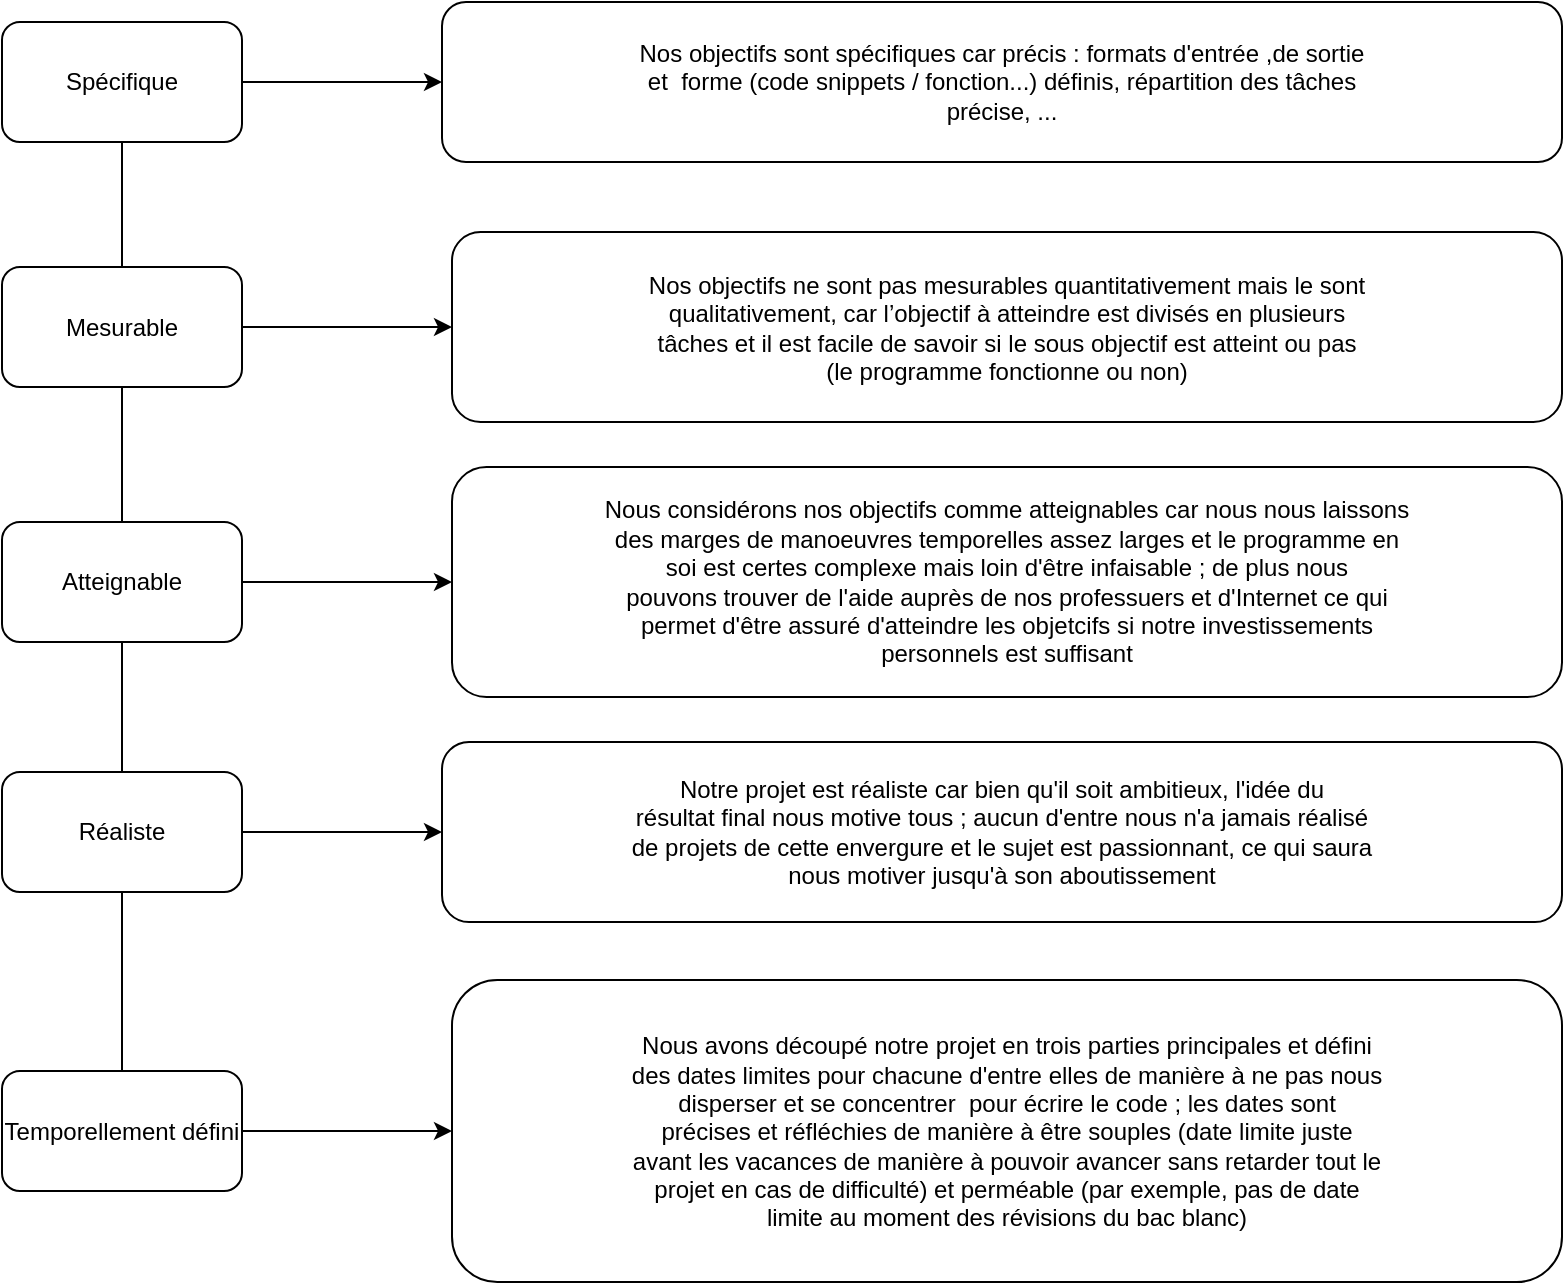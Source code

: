 <mxfile version="12.5.6" type="device"><diagram id="lp2OIh20S_TGRAfZOCU2" name="Page-1"><mxGraphModel dx="1422" dy="808" grid="1" gridSize="10" guides="1" tooltips="1" connect="1" arrows="1" fold="1" page="1" pageScale="1" pageWidth="827" pageHeight="1169" math="0" shadow="0"><root><mxCell id="0"/><mxCell id="1" parent="0"/><mxCell id="ids3oSt1LgpJyqMXsc14-31" style="edgeStyle=orthogonalEdgeStyle;rounded=0;orthogonalLoop=1;jettySize=auto;html=1;entryX=0;entryY=0.5;entryDx=0;entryDy=0;" edge="1" parent="1" source="ids3oSt1LgpJyqMXsc14-1" target="ids3oSt1LgpJyqMXsc14-25"><mxGeometry relative="1" as="geometry"/></mxCell><mxCell id="ids3oSt1LgpJyqMXsc14-1" value="Spécifique" style="rounded=1;whiteSpace=wrap;html=1;" vertex="1" parent="1"><mxGeometry x="20" y="20" width="120" height="60" as="geometry"/></mxCell><mxCell id="ids3oSt1LgpJyqMXsc14-32" style="edgeStyle=orthogonalEdgeStyle;rounded=0;orthogonalLoop=1;jettySize=auto;html=1;entryX=0;entryY=0.5;entryDx=0;entryDy=0;" edge="1" parent="1" source="ids3oSt1LgpJyqMXsc14-2" target="ids3oSt1LgpJyqMXsc14-26"><mxGeometry relative="1" as="geometry"/></mxCell><mxCell id="ids3oSt1LgpJyqMXsc14-2" value="Mesurable" style="rounded=1;whiteSpace=wrap;html=1;" vertex="1" parent="1"><mxGeometry x="20" y="142.5" width="120" height="60" as="geometry"/></mxCell><mxCell id="ids3oSt1LgpJyqMXsc14-33" style="edgeStyle=orthogonalEdgeStyle;rounded=0;orthogonalLoop=1;jettySize=auto;html=1;entryX=0;entryY=0.5;entryDx=0;entryDy=0;" edge="1" parent="1" source="ids3oSt1LgpJyqMXsc14-3" target="ids3oSt1LgpJyqMXsc14-27"><mxGeometry relative="1" as="geometry"/></mxCell><mxCell id="ids3oSt1LgpJyqMXsc14-3" value="Atteignable" style="rounded=1;whiteSpace=wrap;html=1;" vertex="1" parent="1"><mxGeometry x="20" y="270" width="120" height="60" as="geometry"/></mxCell><mxCell id="ids3oSt1LgpJyqMXsc14-35" style="edgeStyle=orthogonalEdgeStyle;rounded=0;orthogonalLoop=1;jettySize=auto;html=1;entryX=0;entryY=0.5;entryDx=0;entryDy=0;" edge="1" parent="1" source="ids3oSt1LgpJyqMXsc14-4" target="ids3oSt1LgpJyqMXsc14-28"><mxGeometry relative="1" as="geometry"/></mxCell><mxCell id="ids3oSt1LgpJyqMXsc14-4" value="Réaliste" style="rounded=1;whiteSpace=wrap;html=1;" vertex="1" parent="1"><mxGeometry x="20" y="395" width="120" height="60" as="geometry"/></mxCell><mxCell id="ids3oSt1LgpJyqMXsc14-36" style="edgeStyle=orthogonalEdgeStyle;rounded=0;orthogonalLoop=1;jettySize=auto;html=1;" edge="1" parent="1" source="ids3oSt1LgpJyqMXsc14-5" target="ids3oSt1LgpJyqMXsc14-30"><mxGeometry relative="1" as="geometry"/></mxCell><mxCell id="ids3oSt1LgpJyqMXsc14-5" value="Temporellement défini" style="rounded=1;whiteSpace=wrap;html=1;" vertex="1" parent="1"><mxGeometry x="20" y="544.5" width="120" height="60" as="geometry"/></mxCell><mxCell id="ids3oSt1LgpJyqMXsc14-10" value="" style="endArrow=none;html=1;exitX=0.5;exitY=0;exitDx=0;exitDy=0;" edge="1" parent="1" source="ids3oSt1LgpJyqMXsc14-2" target="ids3oSt1LgpJyqMXsc14-1"><mxGeometry width="50" height="50" relative="1" as="geometry"><mxPoint x="20" y="710" as="sourcePoint"/><mxPoint x="70" y="660" as="targetPoint"/></mxGeometry></mxCell><mxCell id="ids3oSt1LgpJyqMXsc14-11" value="" style="endArrow=none;html=1;entryX=0.5;entryY=0;entryDx=0;entryDy=0;exitX=0.5;exitY=1;exitDx=0;exitDy=0;" edge="1" parent="1" source="ids3oSt1LgpJyqMXsc14-2" target="ids3oSt1LgpJyqMXsc14-3"><mxGeometry width="50" height="50" relative="1" as="geometry"><mxPoint x="80" y="240" as="sourcePoint"/><mxPoint x="90" y="320" as="targetPoint"/></mxGeometry></mxCell><mxCell id="ids3oSt1LgpJyqMXsc14-12" value="" style="endArrow=none;html=1;exitX=0.5;exitY=0;exitDx=0;exitDy=0;entryX=0.5;entryY=1;entryDx=0;entryDy=0;" edge="1" parent="1" source="ids3oSt1LgpJyqMXsc14-4" target="ids3oSt1LgpJyqMXsc14-3"><mxGeometry width="50" height="50" relative="1" as="geometry"><mxPoint x="100" y="180" as="sourcePoint"/><mxPoint x="100" y="100" as="targetPoint"/></mxGeometry></mxCell><mxCell id="ids3oSt1LgpJyqMXsc14-13" value="" style="endArrow=none;html=1;exitX=0.5;exitY=0;exitDx=0;exitDy=0;" edge="1" parent="1" source="ids3oSt1LgpJyqMXsc14-5" target="ids3oSt1LgpJyqMXsc14-4"><mxGeometry width="50" height="50" relative="1" as="geometry"><mxPoint x="110" y="190" as="sourcePoint"/><mxPoint x="110" y="110" as="targetPoint"/></mxGeometry></mxCell><mxCell id="ids3oSt1LgpJyqMXsc14-25" value="Nos objectifs sont spécifiques car précis : formats d'entrée ,de sortie &lt;br/&gt;et&amp;nbsp; forme (code snippets / fonction...) définis, répartition des tâches &lt;br/&gt;précise, ..." style="rounded=1;whiteSpace=wrap;html=1;" vertex="1" parent="1"><mxGeometry x="240" y="10" width="560" height="80" as="geometry"/></mxCell><mxCell id="ids3oSt1LgpJyqMXsc14-26" value="Nos objectifs ne sont pas mesurables quantitativement mais le sont &lt;br/&gt;qualitativement, car l’objectif à atteindre est divisés en plusieurs &lt;br/&gt;tâches et il est facile de savoir si le sous objectif est atteint ou pas&lt;br/&gt; (le programme fonctionne ou non)" style="rounded=1;whiteSpace=wrap;html=1;" vertex="1" parent="1"><mxGeometry x="245" y="125" width="555" height="95" as="geometry"/></mxCell><mxCell id="ids3oSt1LgpJyqMXsc14-27" value="Nous considérons nos objectifs comme atteignables car nous nous laissons&lt;br/&gt; des marges de manoeuvres temporelles assez larges et le programme en &lt;br/&gt;soi est certes complexe mais loin d'être infaisable ; de plus nous &lt;br/&gt;pouvons trouver de l'aide auprès de nos professuers et d'Internet ce qui&lt;br/&gt; permet d'être assuré d'atteindre les objetcifs si notre investissements&lt;br/&gt; personnels est suffisant" style="rounded=1;whiteSpace=wrap;html=1;" vertex="1" parent="1"><mxGeometry x="245" y="242.5" width="555" height="115" as="geometry"/></mxCell><mxCell id="ids3oSt1LgpJyqMXsc14-28" value="Notre projet est réaliste car bien qu'il soit ambitieux, l'idée du &lt;br/&gt;résultat final nous motive tous ; aucun d'entre nous n'a jamais réalisé &lt;br/&gt;de projets de cette envergure et le sujet est passionnant, ce qui saura &lt;br/&gt;nous motiver jusqu'à son aboutissement " style="rounded=1;whiteSpace=wrap;html=1;" vertex="1" parent="1"><mxGeometry x="240" y="380" width="560" height="90" as="geometry"/></mxCell><mxCell id="ids3oSt1LgpJyqMXsc14-30" value="Nous avons découpé notre projet en trois parties principales et défini &lt;br/&gt;des dates limites pour chacune d'entre elles de manière à ne pas nous &lt;br/&gt;disperser et se concentrer&amp;nbsp; pour écrire le code ; les dates sont &lt;br/&gt;précises et réfléchies de manière à être souples (date limite juste &lt;br/&gt;avant les vacances de manière à pouvoir avancer sans retarder tout le &lt;br/&gt;projet en cas de difficulté) et perméable (par exemple, pas de date &lt;br/&gt;limite au moment des révisions du bac blanc)" style="rounded=1;whiteSpace=wrap;html=1;" vertex="1" parent="1"><mxGeometry x="245" y="499" width="555" height="151" as="geometry"/></mxCell></root></mxGraphModel></diagram></mxfile>